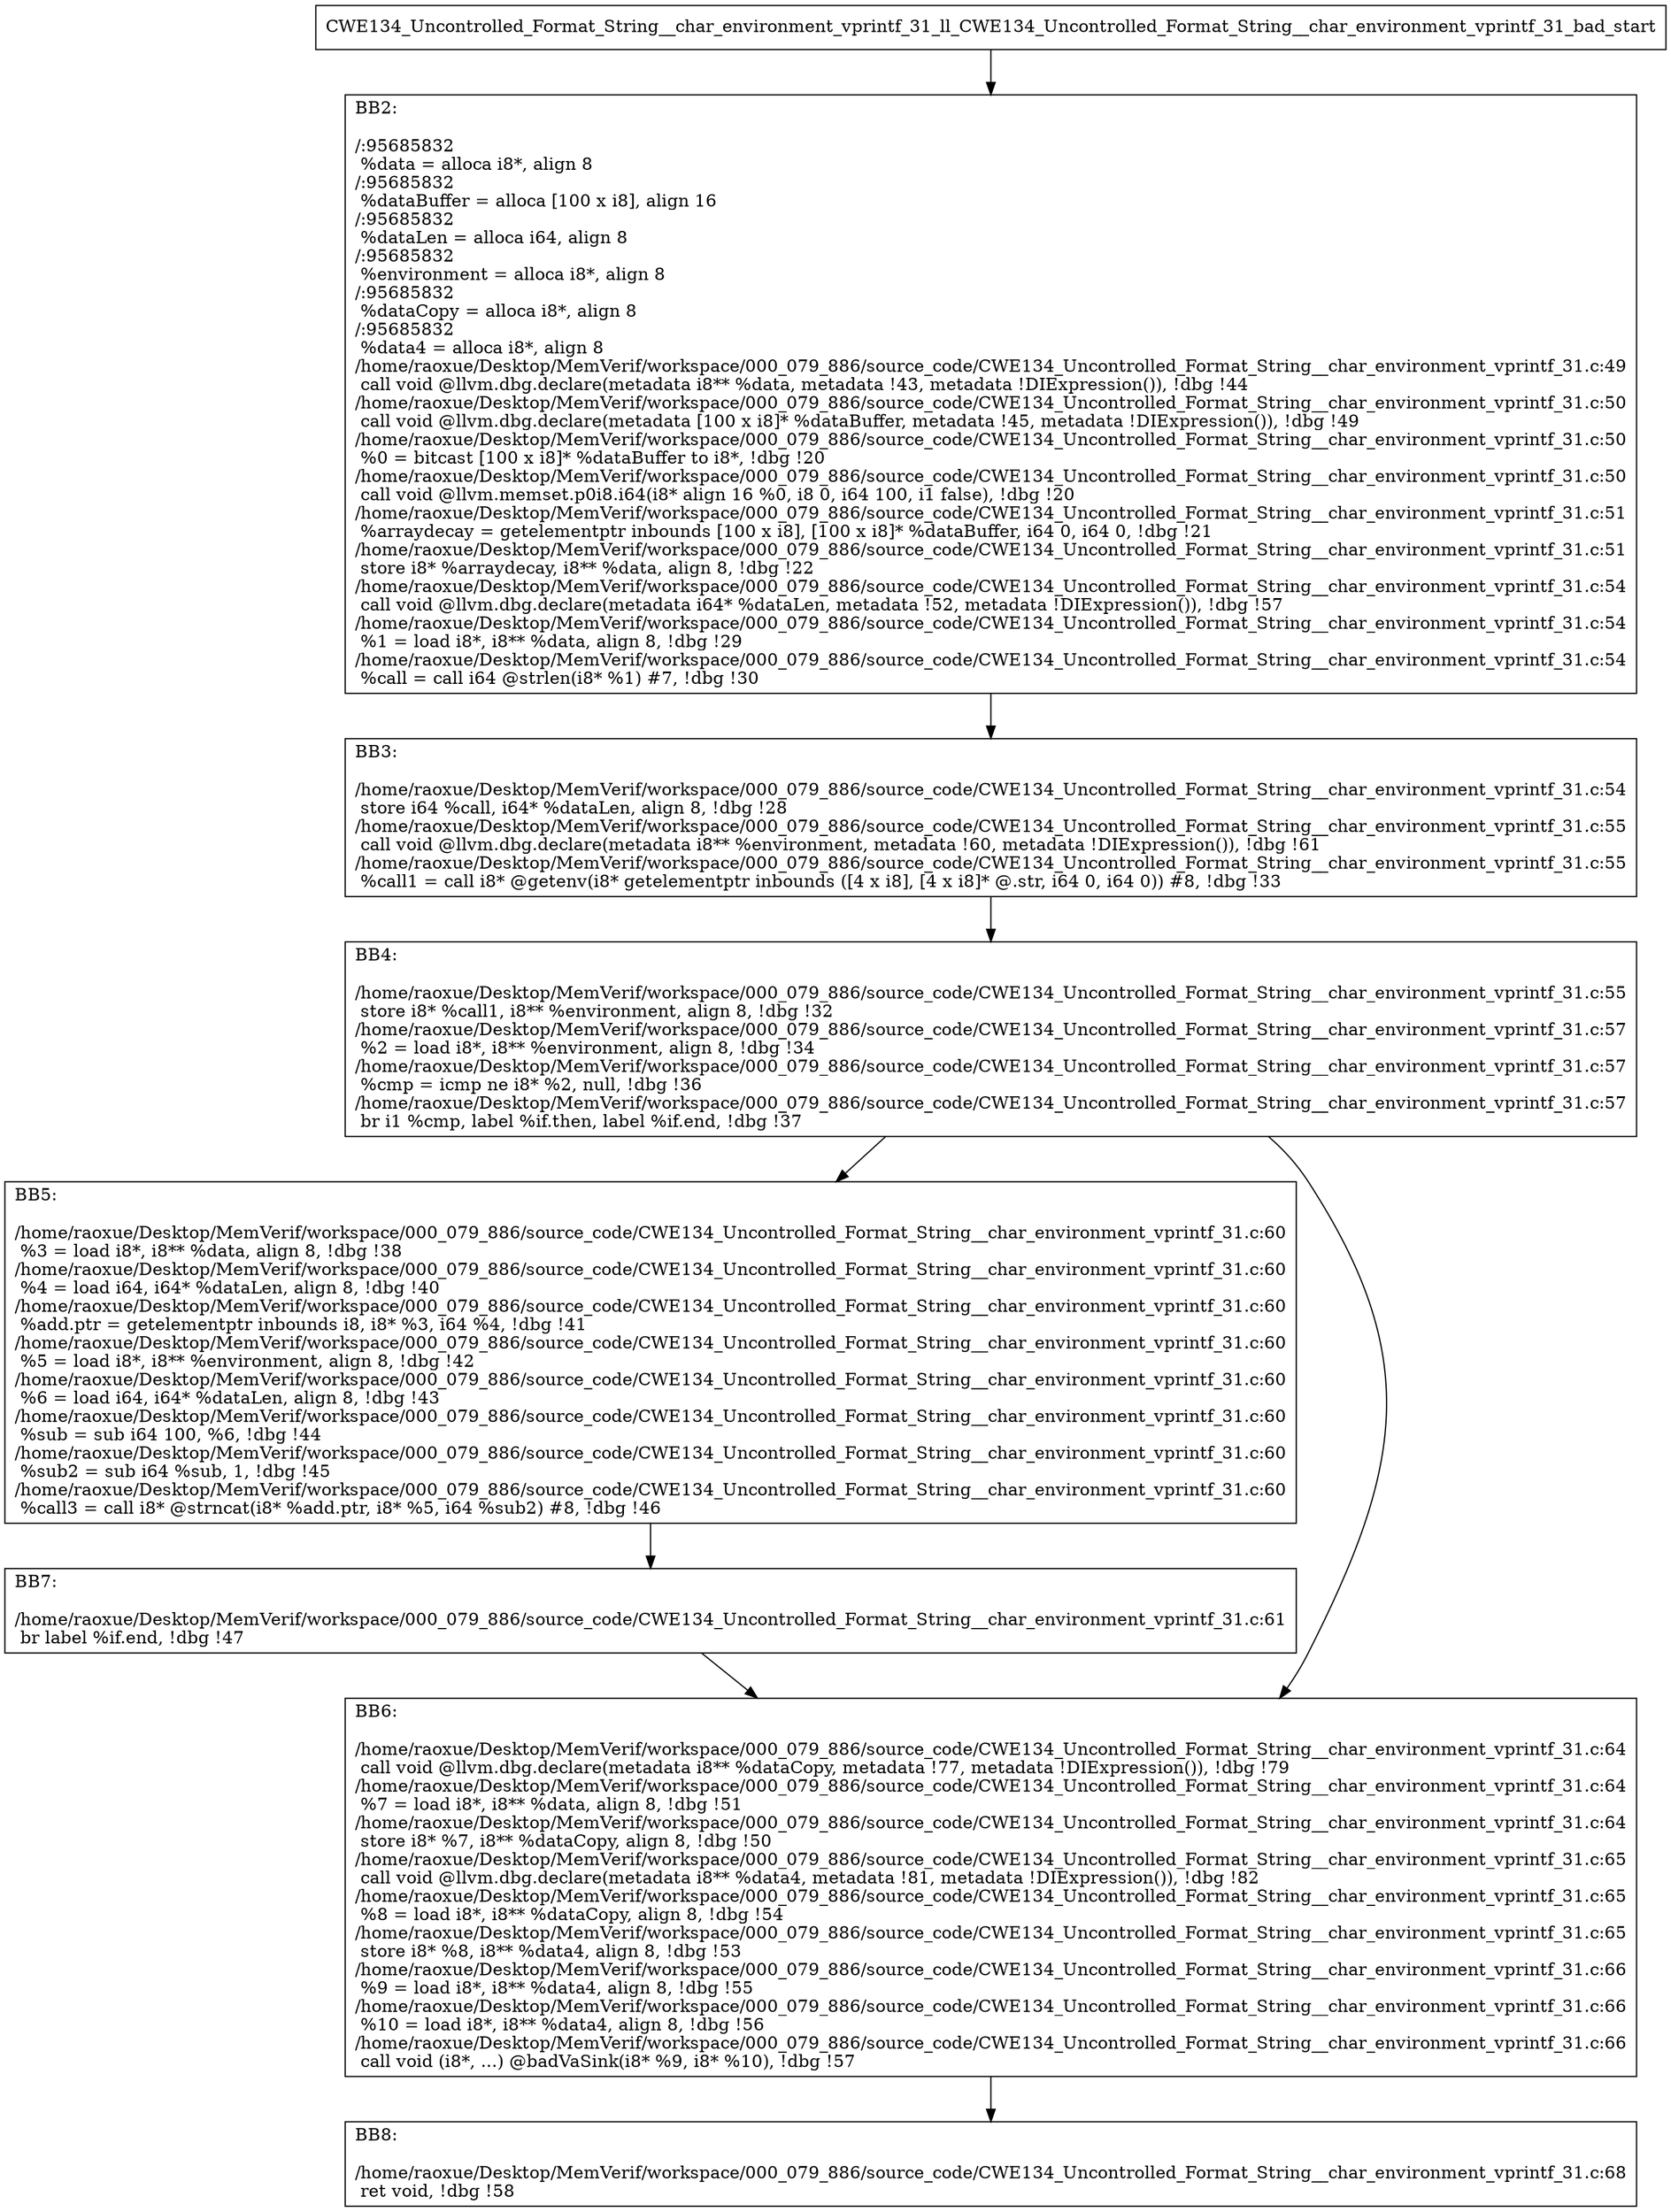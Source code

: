 digraph "CFG for'CWE134_Uncontrolled_Format_String__char_environment_vprintf_31_ll_CWE134_Uncontrolled_Format_String__char_environment_vprintf_31_bad' function" {
	BBCWE134_Uncontrolled_Format_String__char_environment_vprintf_31_ll_CWE134_Uncontrolled_Format_String__char_environment_vprintf_31_bad_start[shape=record,label="{CWE134_Uncontrolled_Format_String__char_environment_vprintf_31_ll_CWE134_Uncontrolled_Format_String__char_environment_vprintf_31_bad_start}"];
	BBCWE134_Uncontrolled_Format_String__char_environment_vprintf_31_ll_CWE134_Uncontrolled_Format_String__char_environment_vprintf_31_bad_start-> CWE134_Uncontrolled_Format_String__char_environment_vprintf_31_ll_CWE134_Uncontrolled_Format_String__char_environment_vprintf_31_badBB2;
	CWE134_Uncontrolled_Format_String__char_environment_vprintf_31_ll_CWE134_Uncontrolled_Format_String__char_environment_vprintf_31_badBB2 [shape=record, label="{BB2:\l\l/:95685832\l
  %data = alloca i8*, align 8\l
/:95685832\l
  %dataBuffer = alloca [100 x i8], align 16\l
/:95685832\l
  %dataLen = alloca i64, align 8\l
/:95685832\l
  %environment = alloca i8*, align 8\l
/:95685832\l
  %dataCopy = alloca i8*, align 8\l
/:95685832\l
  %data4 = alloca i8*, align 8\l
/home/raoxue/Desktop/MemVerif/workspace/000_079_886/source_code/CWE134_Uncontrolled_Format_String__char_environment_vprintf_31.c:49\l
  call void @llvm.dbg.declare(metadata i8** %data, metadata !43, metadata !DIExpression()), !dbg !44\l
/home/raoxue/Desktop/MemVerif/workspace/000_079_886/source_code/CWE134_Uncontrolled_Format_String__char_environment_vprintf_31.c:50\l
  call void @llvm.dbg.declare(metadata [100 x i8]* %dataBuffer, metadata !45, metadata !DIExpression()), !dbg !49\l
/home/raoxue/Desktop/MemVerif/workspace/000_079_886/source_code/CWE134_Uncontrolled_Format_String__char_environment_vprintf_31.c:50\l
  %0 = bitcast [100 x i8]* %dataBuffer to i8*, !dbg !20\l
/home/raoxue/Desktop/MemVerif/workspace/000_079_886/source_code/CWE134_Uncontrolled_Format_String__char_environment_vprintf_31.c:50\l
  call void @llvm.memset.p0i8.i64(i8* align 16 %0, i8 0, i64 100, i1 false), !dbg !20\l
/home/raoxue/Desktop/MemVerif/workspace/000_079_886/source_code/CWE134_Uncontrolled_Format_String__char_environment_vprintf_31.c:51\l
  %arraydecay = getelementptr inbounds [100 x i8], [100 x i8]* %dataBuffer, i64 0, i64 0, !dbg !21\l
/home/raoxue/Desktop/MemVerif/workspace/000_079_886/source_code/CWE134_Uncontrolled_Format_String__char_environment_vprintf_31.c:51\l
  store i8* %arraydecay, i8** %data, align 8, !dbg !22\l
/home/raoxue/Desktop/MemVerif/workspace/000_079_886/source_code/CWE134_Uncontrolled_Format_String__char_environment_vprintf_31.c:54\l
  call void @llvm.dbg.declare(metadata i64* %dataLen, metadata !52, metadata !DIExpression()), !dbg !57\l
/home/raoxue/Desktop/MemVerif/workspace/000_079_886/source_code/CWE134_Uncontrolled_Format_String__char_environment_vprintf_31.c:54\l
  %1 = load i8*, i8** %data, align 8, !dbg !29\l
/home/raoxue/Desktop/MemVerif/workspace/000_079_886/source_code/CWE134_Uncontrolled_Format_String__char_environment_vprintf_31.c:54\l
  %call = call i64 @strlen(i8* %1) #7, !dbg !30\l
}"];
	CWE134_Uncontrolled_Format_String__char_environment_vprintf_31_ll_CWE134_Uncontrolled_Format_String__char_environment_vprintf_31_badBB2-> CWE134_Uncontrolled_Format_String__char_environment_vprintf_31_ll_CWE134_Uncontrolled_Format_String__char_environment_vprintf_31_badBB3;
	CWE134_Uncontrolled_Format_String__char_environment_vprintf_31_ll_CWE134_Uncontrolled_Format_String__char_environment_vprintf_31_badBB3 [shape=record, label="{BB3:\l\l/home/raoxue/Desktop/MemVerif/workspace/000_079_886/source_code/CWE134_Uncontrolled_Format_String__char_environment_vprintf_31.c:54\l
  store i64 %call, i64* %dataLen, align 8, !dbg !28\l
/home/raoxue/Desktop/MemVerif/workspace/000_079_886/source_code/CWE134_Uncontrolled_Format_String__char_environment_vprintf_31.c:55\l
  call void @llvm.dbg.declare(metadata i8** %environment, metadata !60, metadata !DIExpression()), !dbg !61\l
/home/raoxue/Desktop/MemVerif/workspace/000_079_886/source_code/CWE134_Uncontrolled_Format_String__char_environment_vprintf_31.c:55\l
  %call1 = call i8* @getenv(i8* getelementptr inbounds ([4 x i8], [4 x i8]* @.str, i64 0, i64 0)) #8, !dbg !33\l
}"];
	CWE134_Uncontrolled_Format_String__char_environment_vprintf_31_ll_CWE134_Uncontrolled_Format_String__char_environment_vprintf_31_badBB3-> CWE134_Uncontrolled_Format_String__char_environment_vprintf_31_ll_CWE134_Uncontrolled_Format_String__char_environment_vprintf_31_badBB4;
	CWE134_Uncontrolled_Format_String__char_environment_vprintf_31_ll_CWE134_Uncontrolled_Format_String__char_environment_vprintf_31_badBB4 [shape=record, label="{BB4:\l\l/home/raoxue/Desktop/MemVerif/workspace/000_079_886/source_code/CWE134_Uncontrolled_Format_String__char_environment_vprintf_31.c:55\l
  store i8* %call1, i8** %environment, align 8, !dbg !32\l
/home/raoxue/Desktop/MemVerif/workspace/000_079_886/source_code/CWE134_Uncontrolled_Format_String__char_environment_vprintf_31.c:57\l
  %2 = load i8*, i8** %environment, align 8, !dbg !34\l
/home/raoxue/Desktop/MemVerif/workspace/000_079_886/source_code/CWE134_Uncontrolled_Format_String__char_environment_vprintf_31.c:57\l
  %cmp = icmp ne i8* %2, null, !dbg !36\l
/home/raoxue/Desktop/MemVerif/workspace/000_079_886/source_code/CWE134_Uncontrolled_Format_String__char_environment_vprintf_31.c:57\l
  br i1 %cmp, label %if.then, label %if.end, !dbg !37\l
}"];
	CWE134_Uncontrolled_Format_String__char_environment_vprintf_31_ll_CWE134_Uncontrolled_Format_String__char_environment_vprintf_31_badBB4-> CWE134_Uncontrolled_Format_String__char_environment_vprintf_31_ll_CWE134_Uncontrolled_Format_String__char_environment_vprintf_31_badBB5;
	CWE134_Uncontrolled_Format_String__char_environment_vprintf_31_ll_CWE134_Uncontrolled_Format_String__char_environment_vprintf_31_badBB4-> CWE134_Uncontrolled_Format_String__char_environment_vprintf_31_ll_CWE134_Uncontrolled_Format_String__char_environment_vprintf_31_badBB6;
	CWE134_Uncontrolled_Format_String__char_environment_vprintf_31_ll_CWE134_Uncontrolled_Format_String__char_environment_vprintf_31_badBB5 [shape=record, label="{BB5:\l\l/home/raoxue/Desktop/MemVerif/workspace/000_079_886/source_code/CWE134_Uncontrolled_Format_String__char_environment_vprintf_31.c:60\l
  %3 = load i8*, i8** %data, align 8, !dbg !38\l
/home/raoxue/Desktop/MemVerif/workspace/000_079_886/source_code/CWE134_Uncontrolled_Format_String__char_environment_vprintf_31.c:60\l
  %4 = load i64, i64* %dataLen, align 8, !dbg !40\l
/home/raoxue/Desktop/MemVerif/workspace/000_079_886/source_code/CWE134_Uncontrolled_Format_String__char_environment_vprintf_31.c:60\l
  %add.ptr = getelementptr inbounds i8, i8* %3, i64 %4, !dbg !41\l
/home/raoxue/Desktop/MemVerif/workspace/000_079_886/source_code/CWE134_Uncontrolled_Format_String__char_environment_vprintf_31.c:60\l
  %5 = load i8*, i8** %environment, align 8, !dbg !42\l
/home/raoxue/Desktop/MemVerif/workspace/000_079_886/source_code/CWE134_Uncontrolled_Format_String__char_environment_vprintf_31.c:60\l
  %6 = load i64, i64* %dataLen, align 8, !dbg !43\l
/home/raoxue/Desktop/MemVerif/workspace/000_079_886/source_code/CWE134_Uncontrolled_Format_String__char_environment_vprintf_31.c:60\l
  %sub = sub i64 100, %6, !dbg !44\l
/home/raoxue/Desktop/MemVerif/workspace/000_079_886/source_code/CWE134_Uncontrolled_Format_String__char_environment_vprintf_31.c:60\l
  %sub2 = sub i64 %sub, 1, !dbg !45\l
/home/raoxue/Desktop/MemVerif/workspace/000_079_886/source_code/CWE134_Uncontrolled_Format_String__char_environment_vprintf_31.c:60\l
  %call3 = call i8* @strncat(i8* %add.ptr, i8* %5, i64 %sub2) #8, !dbg !46\l
}"];
	CWE134_Uncontrolled_Format_String__char_environment_vprintf_31_ll_CWE134_Uncontrolled_Format_String__char_environment_vprintf_31_badBB5-> CWE134_Uncontrolled_Format_String__char_environment_vprintf_31_ll_CWE134_Uncontrolled_Format_String__char_environment_vprintf_31_badBB7;
	CWE134_Uncontrolled_Format_String__char_environment_vprintf_31_ll_CWE134_Uncontrolled_Format_String__char_environment_vprintf_31_badBB7 [shape=record, label="{BB7:\l\l/home/raoxue/Desktop/MemVerif/workspace/000_079_886/source_code/CWE134_Uncontrolled_Format_String__char_environment_vprintf_31.c:61\l
  br label %if.end, !dbg !47\l
}"];
	CWE134_Uncontrolled_Format_String__char_environment_vprintf_31_ll_CWE134_Uncontrolled_Format_String__char_environment_vprintf_31_badBB7-> CWE134_Uncontrolled_Format_String__char_environment_vprintf_31_ll_CWE134_Uncontrolled_Format_String__char_environment_vprintf_31_badBB6;
	CWE134_Uncontrolled_Format_String__char_environment_vprintf_31_ll_CWE134_Uncontrolled_Format_String__char_environment_vprintf_31_badBB6 [shape=record, label="{BB6:\l\l/home/raoxue/Desktop/MemVerif/workspace/000_079_886/source_code/CWE134_Uncontrolled_Format_String__char_environment_vprintf_31.c:64\l
  call void @llvm.dbg.declare(metadata i8** %dataCopy, metadata !77, metadata !DIExpression()), !dbg !79\l
/home/raoxue/Desktop/MemVerif/workspace/000_079_886/source_code/CWE134_Uncontrolled_Format_String__char_environment_vprintf_31.c:64\l
  %7 = load i8*, i8** %data, align 8, !dbg !51\l
/home/raoxue/Desktop/MemVerif/workspace/000_079_886/source_code/CWE134_Uncontrolled_Format_String__char_environment_vprintf_31.c:64\l
  store i8* %7, i8** %dataCopy, align 8, !dbg !50\l
/home/raoxue/Desktop/MemVerif/workspace/000_079_886/source_code/CWE134_Uncontrolled_Format_String__char_environment_vprintf_31.c:65\l
  call void @llvm.dbg.declare(metadata i8** %data4, metadata !81, metadata !DIExpression()), !dbg !82\l
/home/raoxue/Desktop/MemVerif/workspace/000_079_886/source_code/CWE134_Uncontrolled_Format_String__char_environment_vprintf_31.c:65\l
  %8 = load i8*, i8** %dataCopy, align 8, !dbg !54\l
/home/raoxue/Desktop/MemVerif/workspace/000_079_886/source_code/CWE134_Uncontrolled_Format_String__char_environment_vprintf_31.c:65\l
  store i8* %8, i8** %data4, align 8, !dbg !53\l
/home/raoxue/Desktop/MemVerif/workspace/000_079_886/source_code/CWE134_Uncontrolled_Format_String__char_environment_vprintf_31.c:66\l
  %9 = load i8*, i8** %data4, align 8, !dbg !55\l
/home/raoxue/Desktop/MemVerif/workspace/000_079_886/source_code/CWE134_Uncontrolled_Format_String__char_environment_vprintf_31.c:66\l
  %10 = load i8*, i8** %data4, align 8, !dbg !56\l
/home/raoxue/Desktop/MemVerif/workspace/000_079_886/source_code/CWE134_Uncontrolled_Format_String__char_environment_vprintf_31.c:66\l
  call void (i8*, ...) @badVaSink(i8* %9, i8* %10), !dbg !57\l
}"];
	CWE134_Uncontrolled_Format_String__char_environment_vprintf_31_ll_CWE134_Uncontrolled_Format_String__char_environment_vprintf_31_badBB6-> CWE134_Uncontrolled_Format_String__char_environment_vprintf_31_ll_CWE134_Uncontrolled_Format_String__char_environment_vprintf_31_badBB8;
	CWE134_Uncontrolled_Format_String__char_environment_vprintf_31_ll_CWE134_Uncontrolled_Format_String__char_environment_vprintf_31_badBB8 [shape=record, label="{BB8:\l\l/home/raoxue/Desktop/MemVerif/workspace/000_079_886/source_code/CWE134_Uncontrolled_Format_String__char_environment_vprintf_31.c:68\l
  ret void, !dbg !58\l
}"];
}
